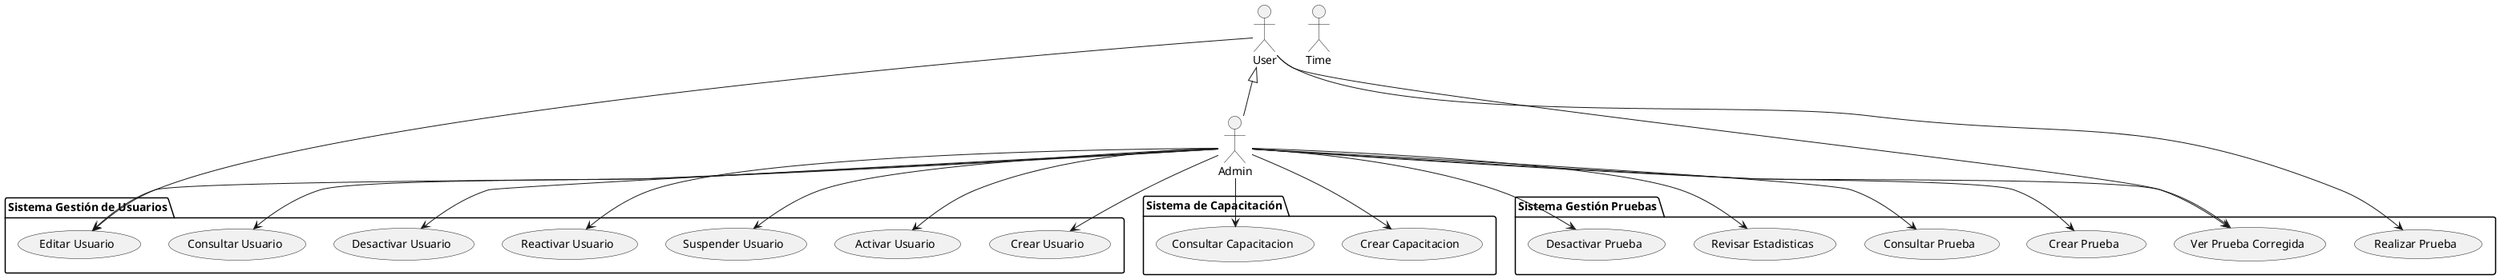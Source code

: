 @startuml


actor "User" as User
actor "Admin" as Admin
actor "Time" as Time
Admin -u-|> User

package "Sistema Gestión de Usuarios" {
    usecase "Crear Usuario" as UCU1
    usecase "Activar Usuario" as UCU2
    usecase "Suspender Usuario" as UCU3
    usecase "Reactivar Usuario" as UCU4
    usecase "Desactivar Usuario" as UCU5
    usecase "Consultar Usuario" as UCU6
    usecase "Editar Usuario" as UCU7
}

package "Sistema Gestión Pruebas" {
    usecase "Crear Prueba" as UCU8
    usecase "Consultar Prueba" as UCU9
    usecase "Revisar Estadisticas" as UCU10
    usecase "Desactivar Prueba" as UCU11
    usecase "Ver Prueba Corregida" as UCU12
    usecase "Realizar Prueba" as UCU13
}

package "Sistema de Capacitación" {
    usecase "Crear Capacitacion" as UCU14
    usecase "Consultar Capacitacion" as UCU15
    usecase "Revisar Estadisticas" as UCU10
}

Admin --> UCU1
Admin --> UCU2
Admin --> UCU3
Admin --> UCU4
Admin --> UCU5
Admin --> UCU6
Admin --> UCU7
Admin --> UCU14
Admin --> UCU15
Admin --> UCU8
Admin --> UCU9
Admin --> UCU10
Admin --> UCU11
Admin --> UCU12

User --> UCU13
User --> UCU12
User --> UCU7

@enduml